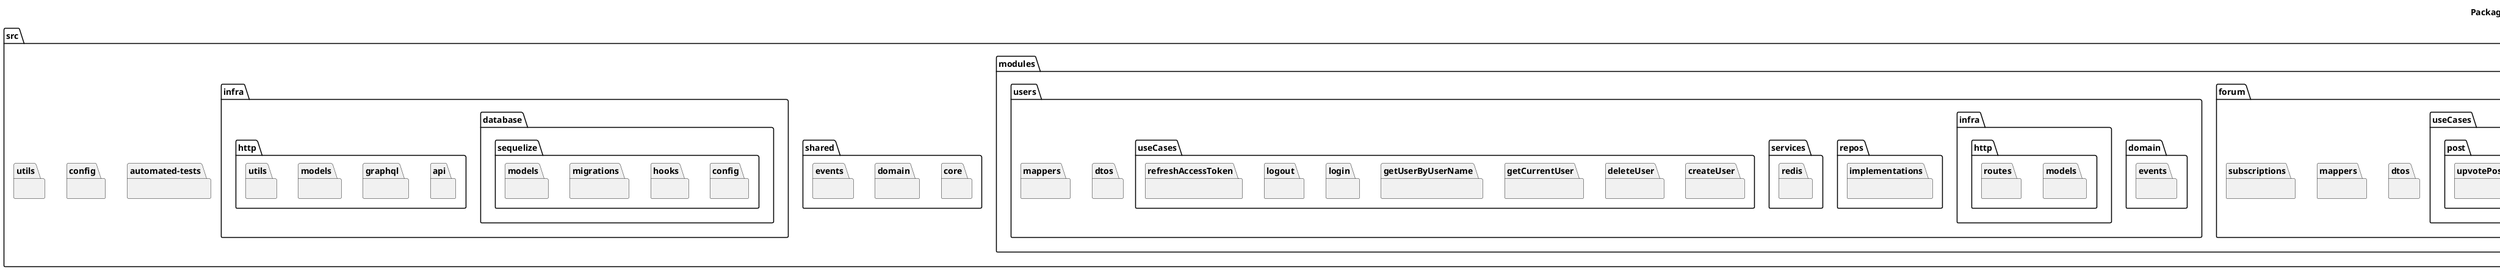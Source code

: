 @startuml "Package Diagram"

title "Package Diagram Complete"

package "src" {

    package "api_test" {
        package "config" {}
        package "endpoints"{
            package "abstracts" {}
        }
        package "restClient***" {}
    }

    package "automated-tests" {}

    package "config" {}

    package "modules" {
        package "forum" {
            package "domain" {
                package "events" {}
                package "services" {}
            }
            package "dtos" {}
            package "infra" {
                package "http" {
                    package "routes" {}
                }
            }
            package "mappers" {}
            package "repos" {
                package "implementations" {}
            }
            package "subscriptions" {}
            package "useCases"{
                package "comments" {
                    package "downvoteComment" {}
                    package "getCommentByCommentId" {}
                    package "getCommentsByPostSlug" {}
                    package "replyToComment" {}
                    package "replyToPost" {}
                    package "updateCommentStats" {}
                    package "upvoteComment" {}
                }
                package "members" {
                    package "createMember" {}
                    package "getCurrentMember" {}
                    package "getMemberByUserName" {}
                }

                package "post"{
                    package "createPost" {}
                    package "downvotePost" {}
                    package "editPost" {}
                    package "getPopularPosts" {}
                    package "getPostBySlug" {}
                    package "getRecentPosts" {}
                    package "updatePostStats" {}
                    package "upvotePost" {}
                }
            }
        }
        package "users" {
            package "domain" {
                package "events" {}
            }
            package "dtos" {}
            package "infra" {
                package "http" {
                    package "models" {}
                    package "routes" {}
                }
            }
            package "mappers" {}
            package "repos" {
                package "implementations" {}
            }
            package "services" {
                package "redis" {}
            }
            package "useCases" {
                package "createUser" {}
                package "deleteUser" {}
                package "getCurrentUser" {}
                package "getUserByUserName" {}
                package "login" {}
                package "logout" {}
                package "refreshAccessToken" {}
            }
        }
    }
    package "shared" {
        package "core" {}
        package "domain" {}
        package "events"{}
    }
    package "infra" {
        package "database"{
            package "sequelize"{
                package "config" {}
                package "hooks" {}
                package "migrations" {}
                package "models" {}
            }
        }
        package "http" {
            package "api" {}
            package "graphql" {}
            package "models" {}
            package "utils" {}
        }
    }
    package "utils" {}
}


@enduml